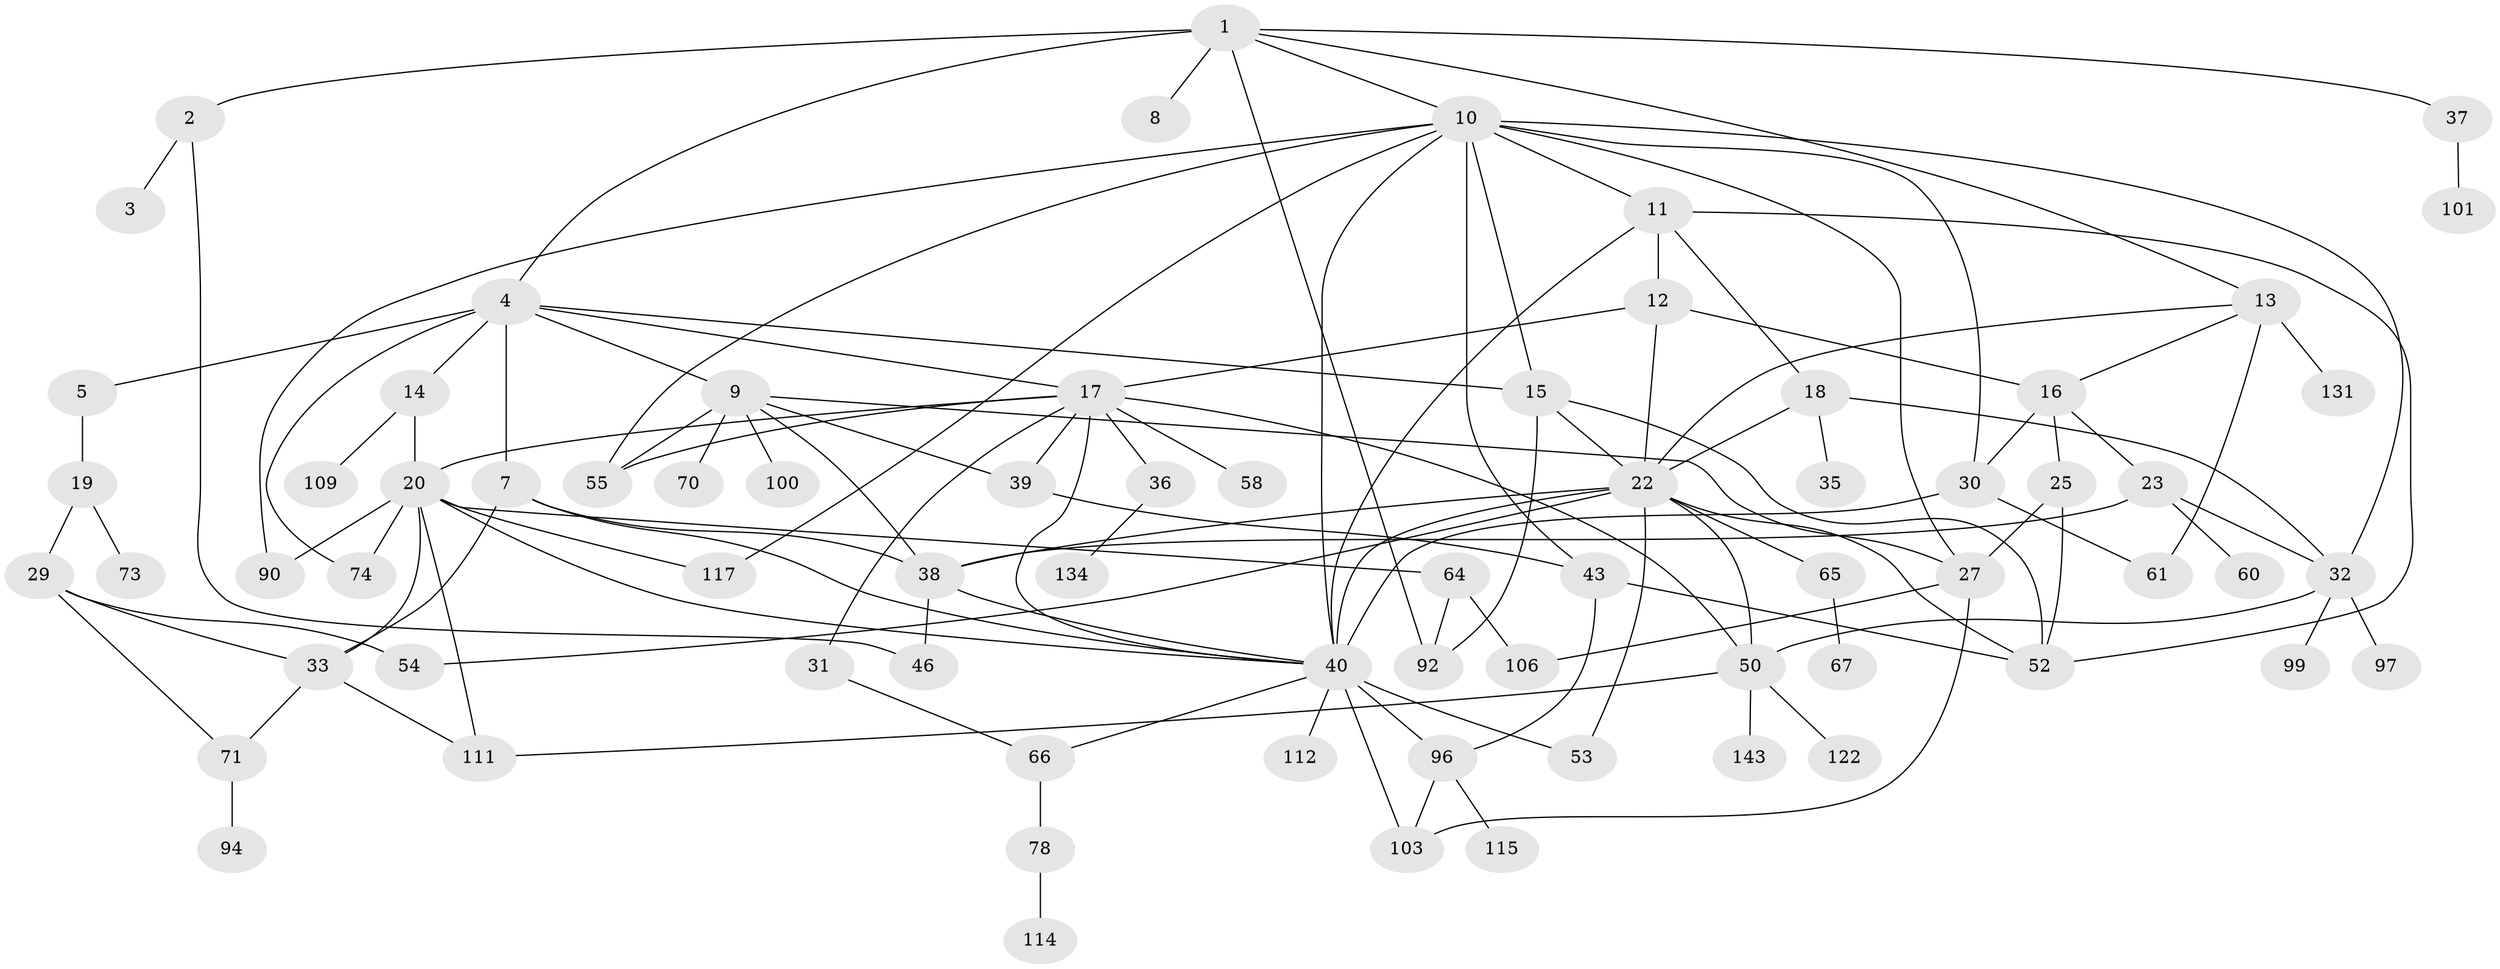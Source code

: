 // original degree distribution, {8: 0.006802721088435374, 3: 0.23809523809523808, 1: 0.25170068027210885, 5: 0.08843537414965986, 4: 0.1564625850340136, 6: 0.047619047619047616, 7: 0.006802721088435374, 2: 0.20408163265306123}
// Generated by graph-tools (version 1.1) at 2025/54/03/05/25 16:54:46]
// undirected, 73 vertices, 123 edges
graph export_dot {
graph [start="1"]
  node [color=gray90,style=filled];
  1 [super="+91"];
  2;
  3;
  4 [super="+6"];
  5 [super="+104+140"];
  7;
  8;
  9 [super="+59+127"];
  10 [super="+72+89+88+42"];
  11 [super="+135"];
  12 [super="+41"];
  13;
  14;
  15;
  16 [super="+21+116"];
  17 [super="+24"];
  18;
  19;
  20 [super="+62+34"];
  22 [super="+44+108+86+26"];
  23;
  25;
  27;
  29;
  30;
  31;
  32 [super="+95+45+51"];
  33 [super="+139"];
  35;
  36 [super="+87"];
  37;
  38 [super="+69+76+77"];
  39;
  40 [super="+79+136+144+49"];
  43;
  46 [super="+133"];
  50 [super="+110+98"];
  52 [super="+125"];
  53 [super="+57"];
  54;
  55 [super="+63"];
  58;
  60;
  61;
  64 [super="+113+147+75"];
  65;
  66;
  67;
  70;
  71;
  73;
  74;
  78 [super="+80"];
  90;
  92 [super="+126"];
  94;
  96;
  97;
  99 [super="+123"];
  100;
  101;
  103;
  106;
  109;
  111;
  112;
  114;
  115;
  117;
  122;
  131;
  134;
  143;
  1 -- 2;
  1 -- 4;
  1 -- 8;
  1 -- 10;
  1 -- 13;
  1 -- 37;
  1 -- 92;
  2 -- 3;
  2 -- 46;
  4 -- 5;
  4 -- 14;
  4 -- 9 [weight=2];
  4 -- 17;
  4 -- 7;
  4 -- 74;
  4 -- 15;
  5 -- 19;
  7 -- 33;
  7 -- 38;
  7 -- 40;
  9 -- 39;
  9 -- 100;
  9 -- 70;
  9 -- 55;
  9 -- 27;
  9 -- 38;
  10 -- 11;
  10 -- 27;
  10 -- 90;
  10 -- 117;
  10 -- 15 [weight=2];
  10 -- 43;
  10 -- 32;
  10 -- 55 [weight=2];
  10 -- 30;
  10 -- 40;
  11 -- 12;
  11 -- 18;
  11 -- 52;
  11 -- 40;
  12 -- 16 [weight=2];
  12 -- 22;
  12 -- 17;
  13 -- 16;
  13 -- 61;
  13 -- 131;
  13 -- 22;
  14 -- 20;
  14 -- 109;
  15 -- 22;
  15 -- 52;
  15 -- 92;
  16 -- 23;
  16 -- 25;
  16 -- 30;
  17 -- 39;
  17 -- 40;
  17 -- 36 [weight=2];
  17 -- 50;
  17 -- 20;
  17 -- 55;
  17 -- 58;
  17 -- 31;
  18 -- 32;
  18 -- 35;
  18 -- 22;
  19 -- 29;
  19 -- 73;
  20 -- 64;
  20 -- 90;
  20 -- 111 [weight=2];
  20 -- 33;
  20 -- 74;
  20 -- 117;
  20 -- 40;
  22 -- 65;
  22 -- 53;
  22 -- 52;
  22 -- 40 [weight=4];
  22 -- 54;
  22 -- 50;
  22 -- 38;
  23 -- 60;
  23 -- 32;
  23 -- 38;
  25 -- 27;
  25 -- 52;
  27 -- 103;
  27 -- 106;
  29 -- 54;
  29 -- 71;
  29 -- 33;
  30 -- 61;
  30 -- 40;
  31 -- 66;
  32 -- 97;
  32 -- 99;
  32 -- 50 [weight=2];
  33 -- 71;
  33 -- 111;
  36 -- 134;
  37 -- 101;
  38 -- 46;
  38 -- 40;
  39 -- 43;
  40 -- 112;
  40 -- 96 [weight=2];
  40 -- 66;
  40 -- 103;
  40 -- 53;
  43 -- 96;
  43 -- 52;
  50 -- 122;
  50 -- 143;
  50 -- 111;
  64 -- 106;
  64 -- 92;
  65 -- 67;
  66 -- 78;
  71 -- 94;
  78 -- 114;
  96 -- 115;
  96 -- 103;
}
